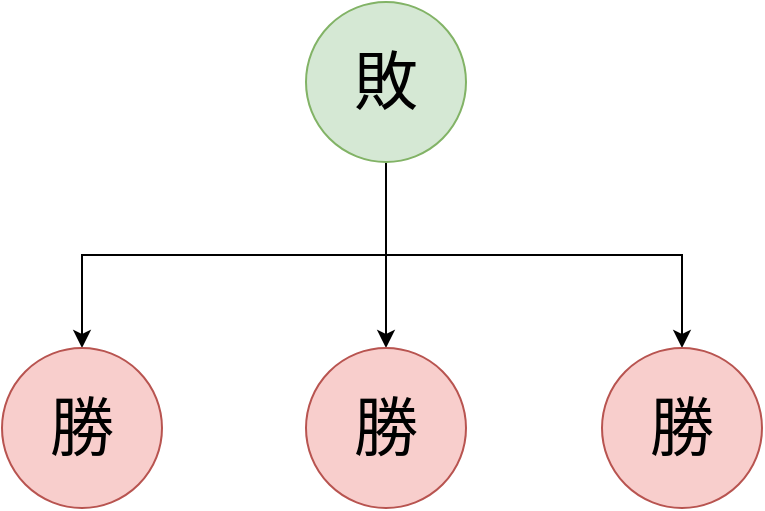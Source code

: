<mxfile version="22.0.3" type="device">
  <diagram name="第 1 页" id="dLnp_0bF5yRNeLpeyK33">
    <mxGraphModel dx="740" dy="1129" grid="1" gridSize="10" guides="1" tooltips="1" connect="1" arrows="1" fold="1" page="1" pageScale="1" pageWidth="583" pageHeight="827" background="none" math="0" shadow="0">
      <root>
        <mxCell id="0" />
        <mxCell id="1" parent="0" />
        <mxCell id="x9rha78LWbFT7CyKi280-5" style="edgeStyle=orthogonalEdgeStyle;rounded=0;orthogonalLoop=1;jettySize=auto;html=1;exitX=0.5;exitY=1;exitDx=0;exitDy=0;entryX=0.5;entryY=0;entryDx=0;entryDy=0;" edge="1" parent="1" source="x9rha78LWbFT7CyKi280-1" target="x9rha78LWbFT7CyKi280-2">
          <mxGeometry relative="1" as="geometry" />
        </mxCell>
        <mxCell id="x9rha78LWbFT7CyKi280-6" style="edgeStyle=orthogonalEdgeStyle;rounded=0;orthogonalLoop=1;jettySize=auto;html=1;exitX=0.5;exitY=1;exitDx=0;exitDy=0;entryX=0.5;entryY=0;entryDx=0;entryDy=0;" edge="1" parent="1" source="x9rha78LWbFT7CyKi280-1" target="x9rha78LWbFT7CyKi280-3">
          <mxGeometry relative="1" as="geometry" />
        </mxCell>
        <mxCell id="x9rha78LWbFT7CyKi280-7" style="edgeStyle=orthogonalEdgeStyle;rounded=0;orthogonalLoop=1;jettySize=auto;html=1;exitX=0.5;exitY=1;exitDx=0;exitDy=0;entryX=0.5;entryY=0;entryDx=0;entryDy=0;" edge="1" parent="1" source="x9rha78LWbFT7CyKi280-1" target="x9rha78LWbFT7CyKi280-4">
          <mxGeometry relative="1" as="geometry" />
        </mxCell>
        <mxCell id="x9rha78LWbFT7CyKi280-1" value="&lt;font style=&quot;font-size: 32px;&quot;&gt;敗&lt;/font&gt;" style="ellipse;whiteSpace=wrap;html=1;aspect=fixed;fillColor=#d5e8d4;strokeColor=#82b366;" vertex="1" parent="1">
          <mxGeometry x="252" y="200" width="80" height="80" as="geometry" />
        </mxCell>
        <mxCell id="x9rha78LWbFT7CyKi280-2" value="&lt;font style=&quot;font-size: 32px;&quot;&gt;勝&lt;/font&gt;" style="ellipse;whiteSpace=wrap;html=1;aspect=fixed;fillColor=#f8cecc;strokeColor=#b85450;" vertex="1" parent="1">
          <mxGeometry x="100" y="373" width="80" height="80" as="geometry" />
        </mxCell>
        <mxCell id="x9rha78LWbFT7CyKi280-3" value="&lt;font style=&quot;font-size: 32px;&quot;&gt;勝&lt;/font&gt;" style="ellipse;whiteSpace=wrap;html=1;aspect=fixed;fillColor=#f8cecc;strokeColor=#b85450;" vertex="1" parent="1">
          <mxGeometry x="252" y="373" width="80" height="80" as="geometry" />
        </mxCell>
        <mxCell id="x9rha78LWbFT7CyKi280-4" value="&lt;font style=&quot;font-size: 32px;&quot;&gt;勝&lt;/font&gt;" style="ellipse;whiteSpace=wrap;html=1;aspect=fixed;fillColor=#f8cecc;strokeColor=#b85450;" vertex="1" parent="1">
          <mxGeometry x="400" y="373" width="80" height="80" as="geometry" />
        </mxCell>
      </root>
    </mxGraphModel>
  </diagram>
</mxfile>
